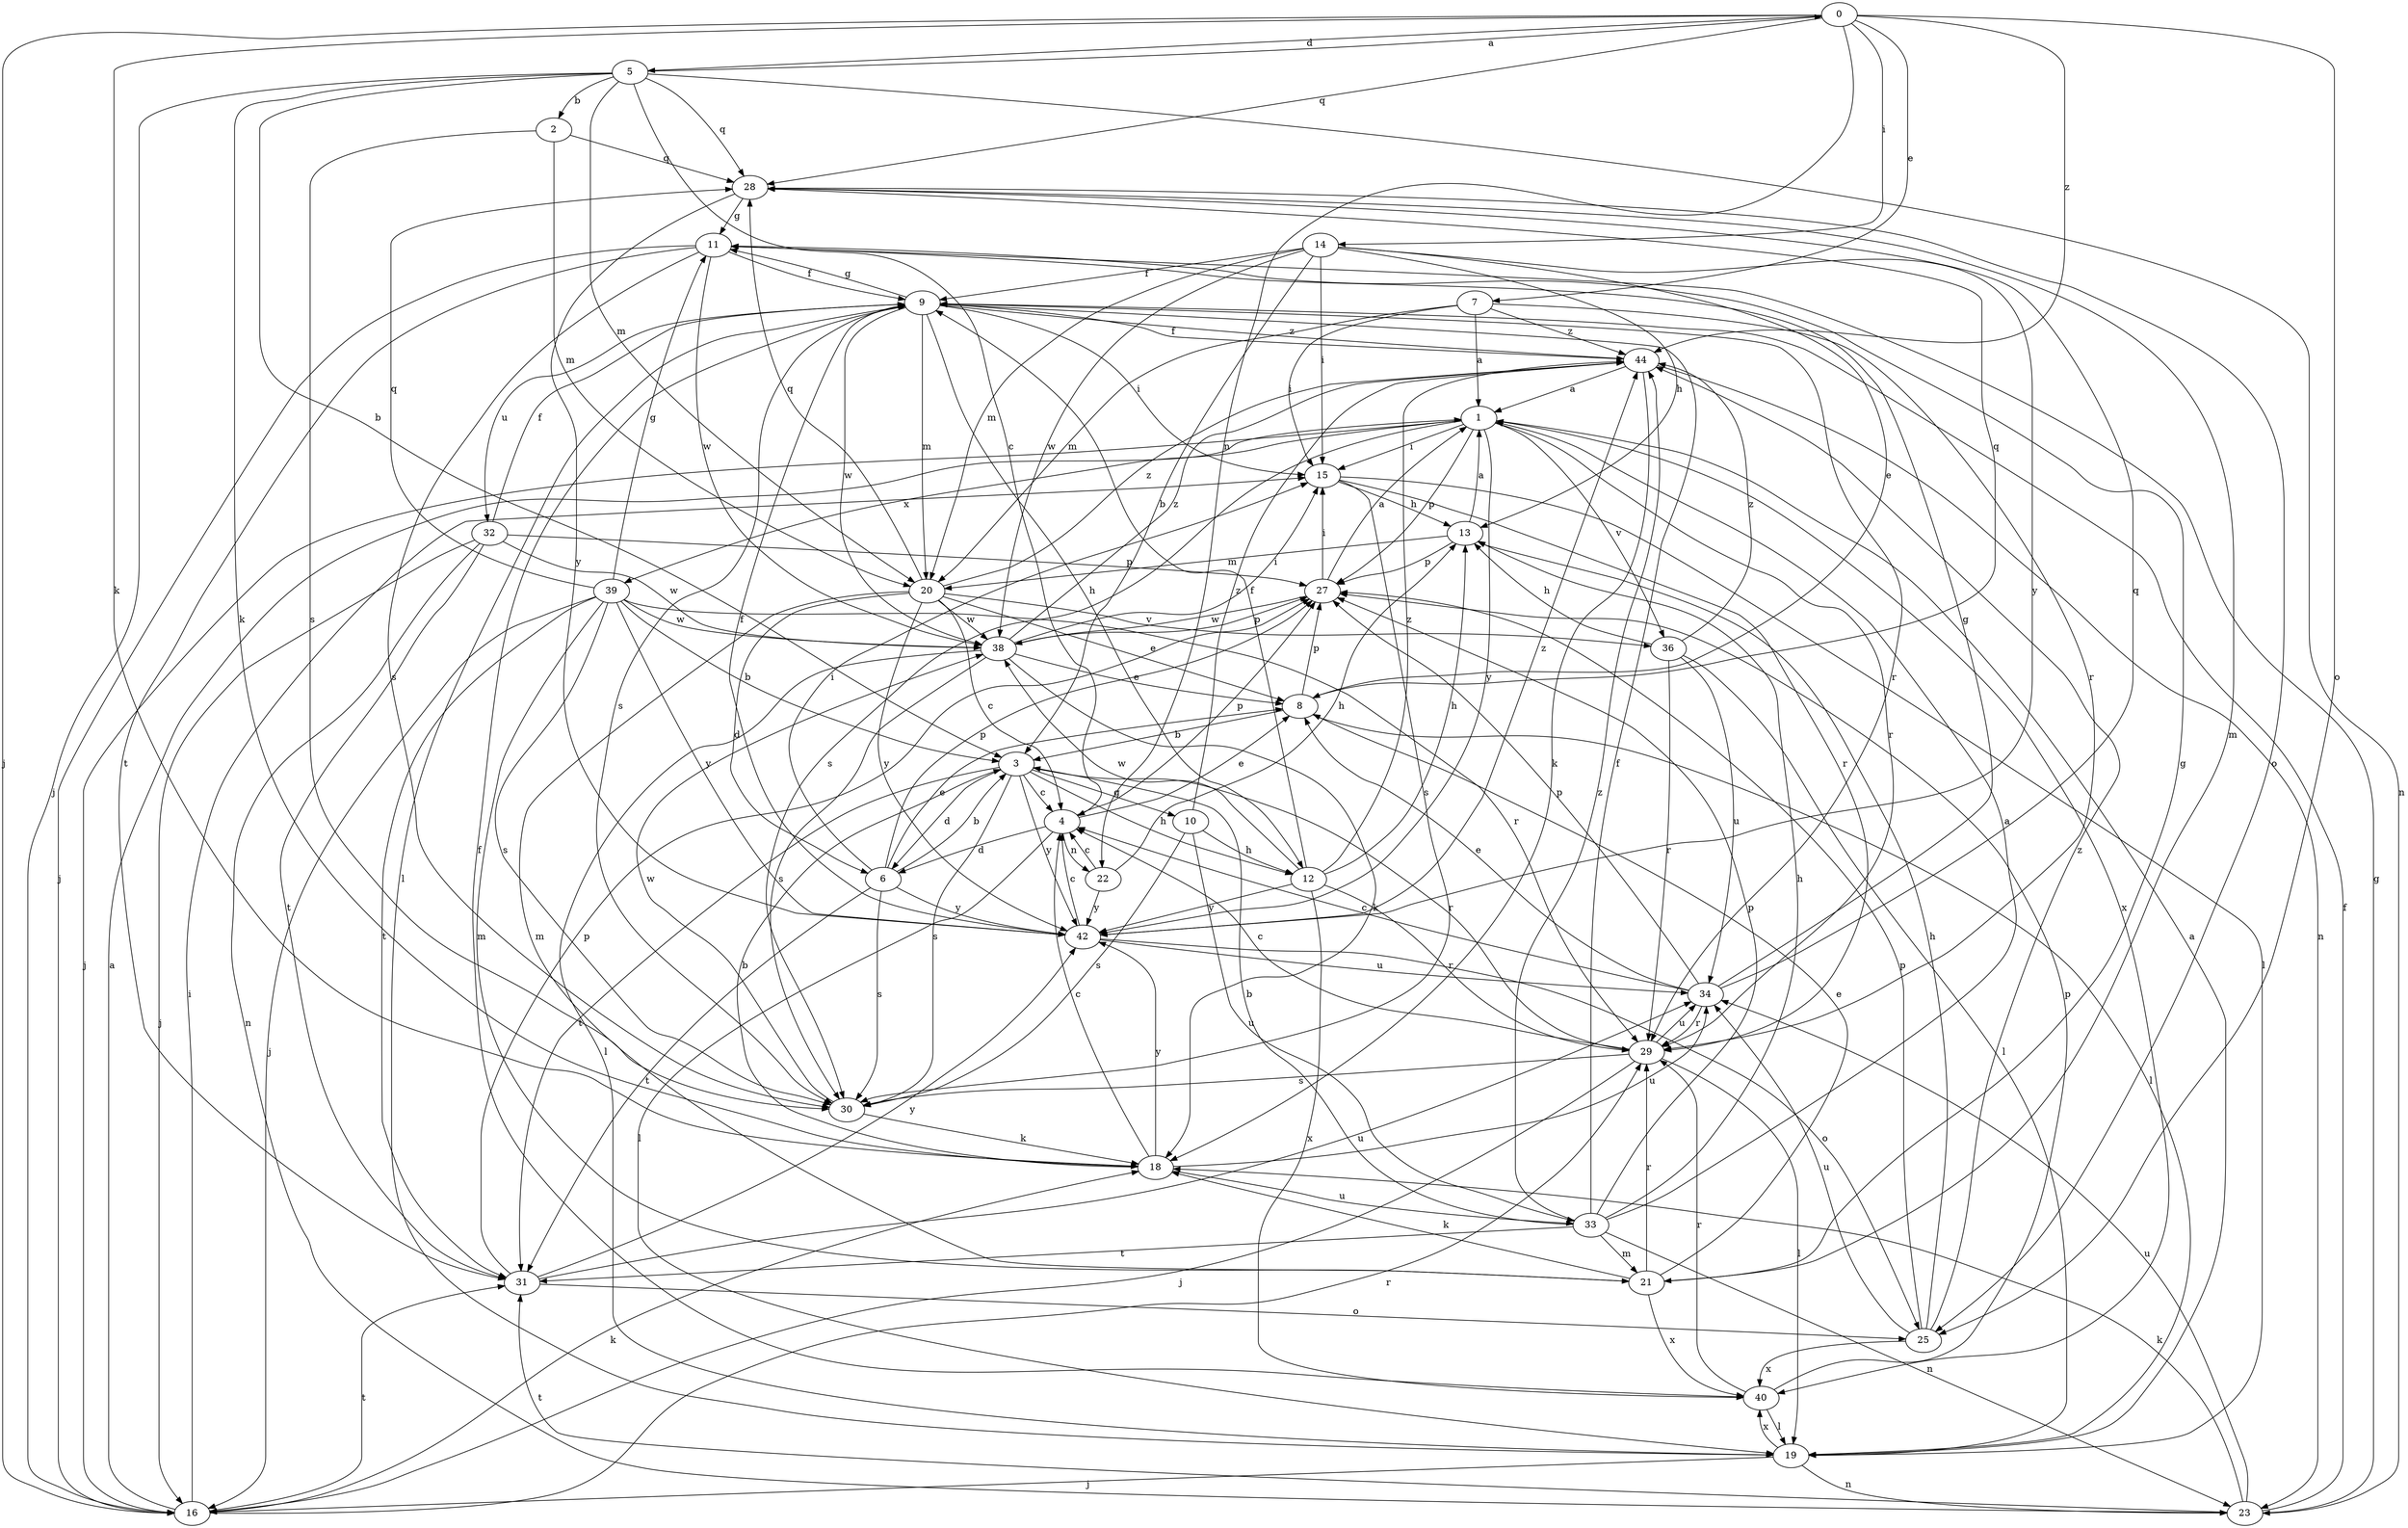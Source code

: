 strict digraph  {
0;
1;
2;
3;
4;
5;
6;
7;
8;
9;
10;
11;
12;
13;
14;
15;
16;
18;
19;
20;
21;
22;
23;
25;
27;
28;
29;
30;
31;
32;
33;
34;
36;
38;
39;
40;
42;
44;
0 -> 5  [label=d];
0 -> 7  [label=e];
0 -> 14  [label=i];
0 -> 16  [label=j];
0 -> 18  [label=k];
0 -> 22  [label=n];
0 -> 25  [label=o];
0 -> 28  [label=q];
0 -> 44  [label=z];
1 -> 15  [label=i];
1 -> 16  [label=j];
1 -> 27  [label=p];
1 -> 29  [label=r];
1 -> 30  [label=s];
1 -> 36  [label=v];
1 -> 39  [label=x];
1 -> 40  [label=x];
1 -> 42  [label=y];
2 -> 20  [label=m];
2 -> 28  [label=q];
2 -> 30  [label=s];
3 -> 4  [label=c];
3 -> 6  [label=d];
3 -> 10  [label=g];
3 -> 12  [label=h];
3 -> 29  [label=r];
3 -> 30  [label=s];
3 -> 31  [label=t];
3 -> 42  [label=y];
4 -> 6  [label=d];
4 -> 8  [label=e];
4 -> 19  [label=l];
4 -> 22  [label=n];
4 -> 27  [label=p];
5 -> 0  [label=a];
5 -> 2  [label=b];
5 -> 3  [label=b];
5 -> 4  [label=c];
5 -> 16  [label=j];
5 -> 18  [label=k];
5 -> 20  [label=m];
5 -> 23  [label=n];
5 -> 28  [label=q];
6 -> 3  [label=b];
6 -> 8  [label=e];
6 -> 15  [label=i];
6 -> 27  [label=p];
6 -> 30  [label=s];
6 -> 31  [label=t];
6 -> 42  [label=y];
7 -> 1  [label=a];
7 -> 15  [label=i];
7 -> 20  [label=m];
7 -> 29  [label=r];
7 -> 44  [label=z];
8 -> 3  [label=b];
8 -> 19  [label=l];
8 -> 27  [label=p];
8 -> 28  [label=q];
9 -> 11  [label=g];
9 -> 12  [label=h];
9 -> 15  [label=i];
9 -> 19  [label=l];
9 -> 20  [label=m];
9 -> 29  [label=r];
9 -> 30  [label=s];
9 -> 32  [label=u];
9 -> 38  [label=w];
9 -> 44  [label=z];
10 -> 12  [label=h];
10 -> 30  [label=s];
10 -> 33  [label=u];
10 -> 44  [label=z];
11 -> 9  [label=f];
11 -> 16  [label=j];
11 -> 30  [label=s];
11 -> 31  [label=t];
11 -> 38  [label=w];
12 -> 9  [label=f];
12 -> 13  [label=h];
12 -> 29  [label=r];
12 -> 38  [label=w];
12 -> 40  [label=x];
12 -> 42  [label=y];
12 -> 44  [label=z];
13 -> 1  [label=a];
13 -> 20  [label=m];
13 -> 27  [label=p];
14 -> 3  [label=b];
14 -> 8  [label=e];
14 -> 9  [label=f];
14 -> 13  [label=h];
14 -> 15  [label=i];
14 -> 20  [label=m];
14 -> 38  [label=w];
14 -> 42  [label=y];
15 -> 13  [label=h];
15 -> 19  [label=l];
15 -> 29  [label=r];
15 -> 30  [label=s];
16 -> 1  [label=a];
16 -> 15  [label=i];
16 -> 18  [label=k];
16 -> 29  [label=r];
16 -> 31  [label=t];
18 -> 3  [label=b];
18 -> 4  [label=c];
18 -> 33  [label=u];
18 -> 34  [label=u];
18 -> 42  [label=y];
19 -> 1  [label=a];
19 -> 16  [label=j];
19 -> 23  [label=n];
19 -> 40  [label=x];
20 -> 4  [label=c];
20 -> 6  [label=d];
20 -> 8  [label=e];
20 -> 21  [label=m];
20 -> 28  [label=q];
20 -> 36  [label=v];
20 -> 38  [label=w];
20 -> 42  [label=y];
20 -> 44  [label=z];
21 -> 8  [label=e];
21 -> 11  [label=g];
21 -> 18  [label=k];
21 -> 29  [label=r];
21 -> 40  [label=x];
22 -> 4  [label=c];
22 -> 13  [label=h];
22 -> 42  [label=y];
23 -> 9  [label=f];
23 -> 11  [label=g];
23 -> 18  [label=k];
23 -> 31  [label=t];
23 -> 34  [label=u];
25 -> 13  [label=h];
25 -> 27  [label=p];
25 -> 34  [label=u];
25 -> 40  [label=x];
25 -> 44  [label=z];
27 -> 1  [label=a];
27 -> 15  [label=i];
27 -> 38  [label=w];
28 -> 11  [label=g];
28 -> 21  [label=m];
28 -> 25  [label=o];
28 -> 42  [label=y];
29 -> 4  [label=c];
29 -> 16  [label=j];
29 -> 19  [label=l];
29 -> 30  [label=s];
29 -> 34  [label=u];
30 -> 18  [label=k];
30 -> 38  [label=w];
31 -> 25  [label=o];
31 -> 27  [label=p];
31 -> 34  [label=u];
31 -> 42  [label=y];
32 -> 9  [label=f];
32 -> 16  [label=j];
32 -> 23  [label=n];
32 -> 27  [label=p];
32 -> 31  [label=t];
32 -> 38  [label=w];
33 -> 1  [label=a];
33 -> 3  [label=b];
33 -> 9  [label=f];
33 -> 13  [label=h];
33 -> 21  [label=m];
33 -> 23  [label=n];
33 -> 27  [label=p];
33 -> 31  [label=t];
33 -> 44  [label=z];
34 -> 4  [label=c];
34 -> 8  [label=e];
34 -> 11  [label=g];
34 -> 27  [label=p];
34 -> 28  [label=q];
34 -> 29  [label=r];
36 -> 13  [label=h];
36 -> 19  [label=l];
36 -> 29  [label=r];
36 -> 34  [label=u];
36 -> 44  [label=z];
38 -> 8  [label=e];
38 -> 15  [label=i];
38 -> 18  [label=k];
38 -> 19  [label=l];
38 -> 27  [label=p];
38 -> 30  [label=s];
38 -> 44  [label=z];
39 -> 3  [label=b];
39 -> 11  [label=g];
39 -> 16  [label=j];
39 -> 21  [label=m];
39 -> 28  [label=q];
39 -> 29  [label=r];
39 -> 30  [label=s];
39 -> 31  [label=t];
39 -> 38  [label=w];
39 -> 42  [label=y];
40 -> 9  [label=f];
40 -> 19  [label=l];
40 -> 27  [label=p];
40 -> 29  [label=r];
42 -> 4  [label=c];
42 -> 9  [label=f];
42 -> 25  [label=o];
42 -> 34  [label=u];
42 -> 44  [label=z];
44 -> 1  [label=a];
44 -> 9  [label=f];
44 -> 18  [label=k];
44 -> 23  [label=n];
}

